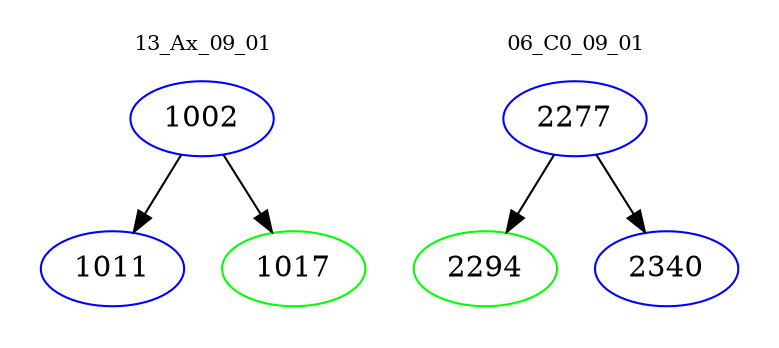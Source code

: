 digraph{
subgraph cluster_0 {
color = white
label = "13_Ax_09_01";
fontsize=10;
T0_1002 [label="1002", color="blue"]
T0_1002 -> T0_1011 [color="black"]
T0_1011 [label="1011", color="blue"]
T0_1002 -> T0_1017 [color="black"]
T0_1017 [label="1017", color="green"]
}
subgraph cluster_1 {
color = white
label = "06_C0_09_01";
fontsize=10;
T1_2277 [label="2277", color="blue"]
T1_2277 -> T1_2294 [color="black"]
T1_2294 [label="2294", color="green"]
T1_2277 -> T1_2340 [color="black"]
T1_2340 [label="2340", color="blue"]
}
}
